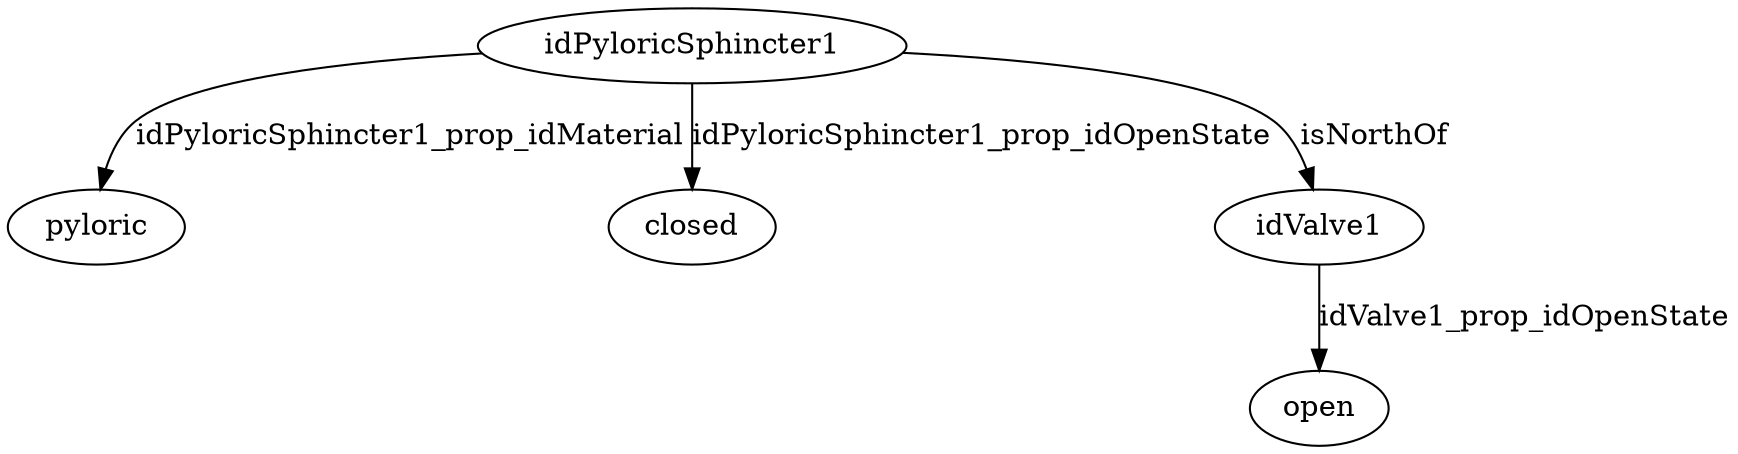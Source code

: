 strict digraph  {
idPyloricSphincter1 [node_type=entity_node, root=root];
pyloric;
closed;
idValve1;
open;
idPyloricSphincter1 -> pyloric  [edge_type=property, label=idPyloricSphincter1_prop_idMaterial];
idPyloricSphincter1 -> closed  [edge_type=property, label=idPyloricSphincter1_prop_idOpenState];
idPyloricSphincter1 -> idValve1  [edge_type=relationship, label=isNorthOf];
idValve1 -> open  [edge_type=property, label=idValve1_prop_idOpenState];
}
